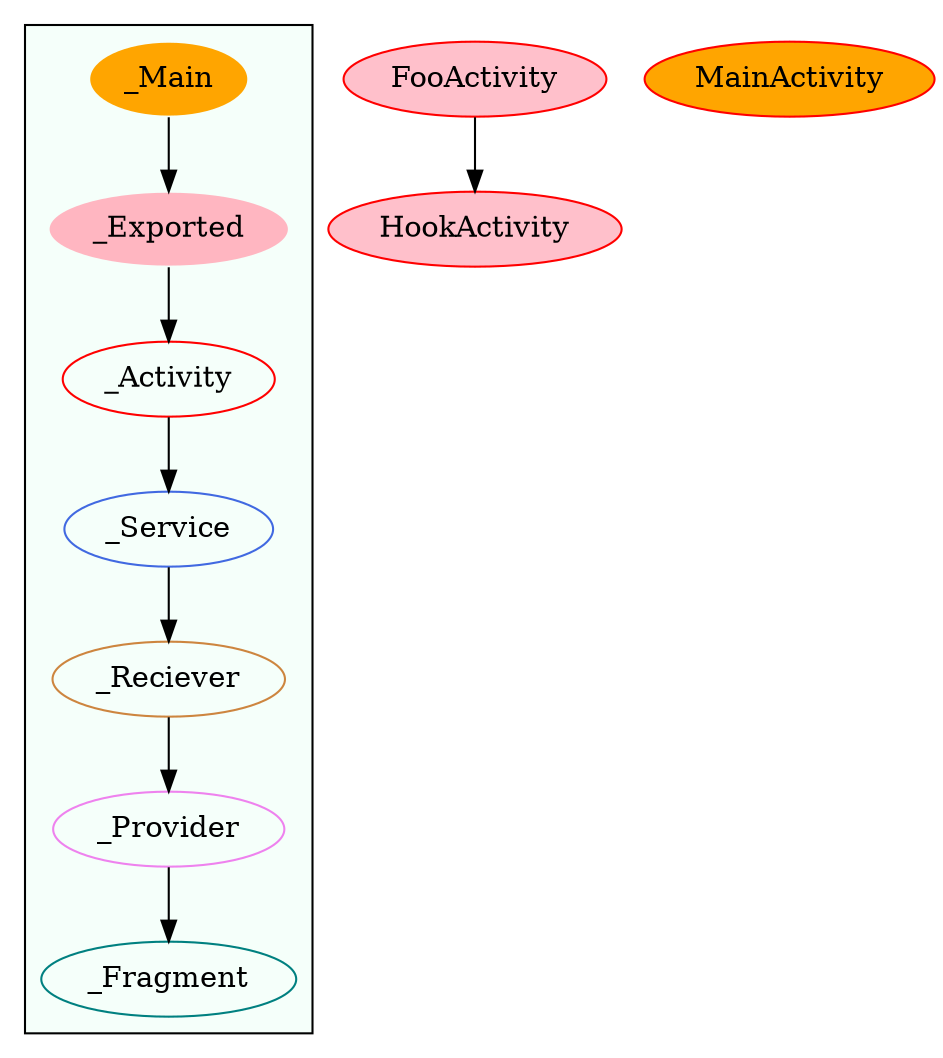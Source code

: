 digraph G {
subgraph cluster_legend{ 
bgcolor=mintcream;
_Activity[color = red];
_Service[color = royalblue];
_Provider[color = violet];
_Reciever[color = peru];
_Fragment[color = teal];
_Main[style=filled, fillcolor=orange, color = mintcream];
_Exported[style=filled, fillcolor=lightpink, color = mintcream];
_Main -> _Exported -> _Activity -> _Service -> _Reciever -> _Provider -> _Fragment; 
}
HookActivity[style=filled, fillcolor=pink, color = red];
MainActivity[style=filled, fillcolor=orange, color = red];
FooActivity[style=filled, fillcolor=pink, color = red];
FooActivity->HookActivity;
}
